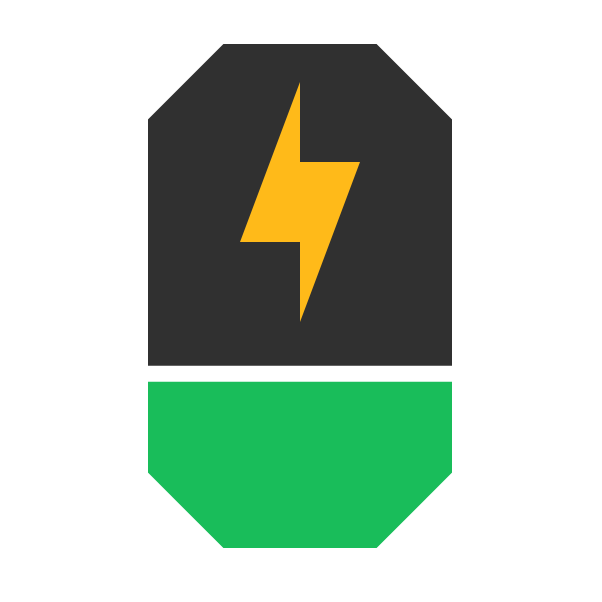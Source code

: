 <mxfile version="24.5.3" type="device">
  <diagram name="Page-1" id="ZcRAXSWJTWcisyccbfvs">
    <mxGraphModel dx="-128" dy="168" grid="1" gridSize="5" guides="1" tooltips="1" connect="1" arrows="1" fold="1" page="0" pageScale="1" pageWidth="827" pageHeight="1169" math="0" shadow="0">
      <root>
        <mxCell id="0" />
        <mxCell id="1" parent="0" />
        <mxCell id="aRZHve7nk3sMqHiDy-_R-71" value="" style="rounded=0;whiteSpace=wrap;html=1;fillColor=none;strokeColor=none;" parent="1" vertex="1">
          <mxGeometry x="570" y="220" width="300" height="300" as="geometry" />
        </mxCell>
        <mxCell id="aRZHve7nk3sMqHiDy-_R-67" value="" style="shape=trapezoid;perimeter=trapezoidPerimeter;whiteSpace=wrap;html=1;fixedSize=1;rotation=0;size=40;strokeColor=none;fillColor=#303030;" parent="1" vertex="1">
          <mxGeometry x="640" y="240" width="160" height="38" as="geometry" />
        </mxCell>
        <mxCell id="aRZHve7nk3sMqHiDy-_R-66" value="" style="rounded=0;whiteSpace=wrap;html=1;strokeColor=none;fillColor=#303030;" parent="1" vertex="1">
          <mxGeometry x="640" y="278" width="160" height="130" as="geometry" />
        </mxCell>
        <mxCell id="aRZHve7nk3sMqHiDy-_R-65" value="" style="rounded=0;whiteSpace=wrap;html=1;strokeColor=none;fillColor=#19BD5A;" parent="1" vertex="1">
          <mxGeometry x="640" y="408" width="160" height="50" as="geometry" />
        </mxCell>
        <mxCell id="aRZHve7nk3sMqHiDy-_R-64" value="" style="shape=trapezoid;perimeter=trapezoidPerimeter;whiteSpace=wrap;html=1;fixedSize=1;rotation=-180;size=40;strokeColor=none;fillColor=#19BD5A;" parent="1" vertex="1">
          <mxGeometry x="640" y="458" width="160" height="38" as="geometry" />
        </mxCell>
        <mxCell id="aRZHve7nk3sMqHiDy-_R-61" value="" style="endArrow=none;html=1;rounded=0;strokeWidth=8;strokeColor=#FFFFFF;" parent="1" edge="1">
          <mxGeometry width="50" height="50" relative="1" as="geometry">
            <mxPoint x="720" y="498" as="sourcePoint" />
            <mxPoint x="720" y="498" as="targetPoint" />
            <Array as="points">
              <mxPoint x="680" y="498" />
              <mxPoint x="640" y="458" />
              <mxPoint x="640" y="278" />
              <mxPoint x="680" y="238" />
              <mxPoint x="760" y="238" />
              <mxPoint x="800" y="278" />
              <mxPoint x="800" y="458" />
              <mxPoint x="760" y="498" />
            </Array>
          </mxGeometry>
        </mxCell>
        <mxCell id="aRZHve7nk3sMqHiDy-_R-62" value="" style="endArrow=none;html=1;rounded=0;strokeWidth=8;strokeColor=#FFFFFF;" parent="1" edge="1">
          <mxGeometry width="50" height="50" relative="1" as="geometry">
            <mxPoint x="640" y="406.83" as="sourcePoint" />
            <mxPoint x="800" y="406.83" as="targetPoint" />
          </mxGeometry>
        </mxCell>
        <mxCell id="aRZHve7nk3sMqHiDy-_R-68" value="" style="verticalLabelPosition=bottom;verticalAlign=top;html=1;shape=mxgraph.basic.orthogonal_triangle;rotation=90;strokeColor=none;fillColor=#FFBA19;" parent="1" vertex="1">
          <mxGeometry x="695" y="326" width="80" height="30" as="geometry" />
        </mxCell>
        <mxCell id="aRZHve7nk3sMqHiDy-_R-69" value="" style="verticalLabelPosition=bottom;verticalAlign=top;html=1;shape=mxgraph.basic.orthogonal_triangle;rotation=-90;strokeColor=none;fillColor=#FFBA19;" parent="1" vertex="1">
          <mxGeometry x="665" y="286" width="80" height="30" as="geometry" />
        </mxCell>
      </root>
    </mxGraphModel>
  </diagram>
</mxfile>
